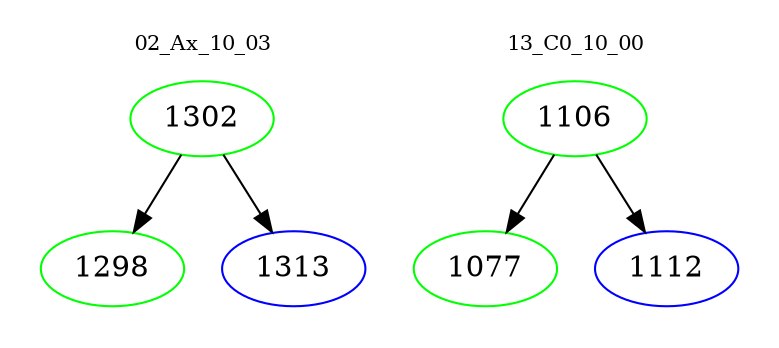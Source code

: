 digraph{
subgraph cluster_0 {
color = white
label = "02_Ax_10_03";
fontsize=10;
T0_1302 [label="1302", color="green"]
T0_1302 -> T0_1298 [color="black"]
T0_1298 [label="1298", color="green"]
T0_1302 -> T0_1313 [color="black"]
T0_1313 [label="1313", color="blue"]
}
subgraph cluster_1 {
color = white
label = "13_C0_10_00";
fontsize=10;
T1_1106 [label="1106", color="green"]
T1_1106 -> T1_1077 [color="black"]
T1_1077 [label="1077", color="green"]
T1_1106 -> T1_1112 [color="black"]
T1_1112 [label="1112", color="blue"]
}
}
